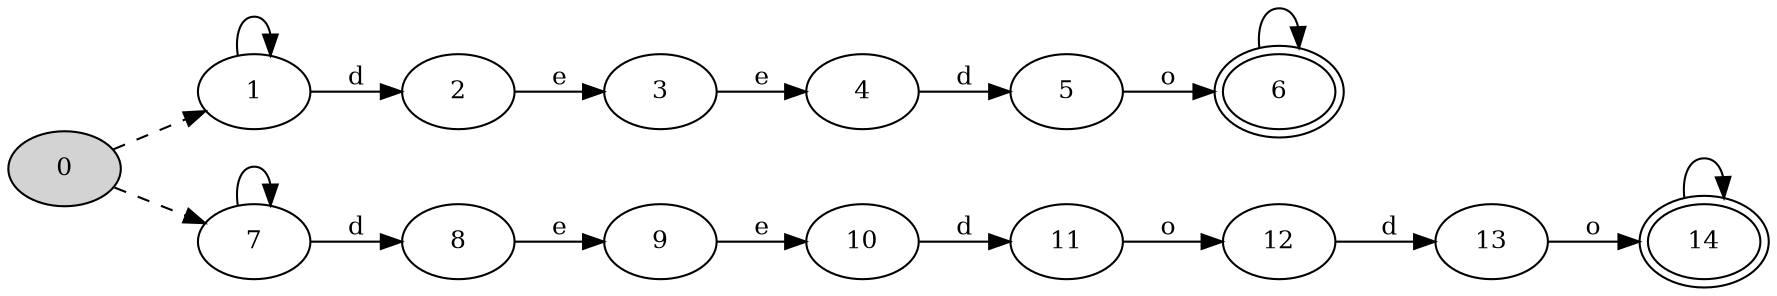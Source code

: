 digraph "SFA" {
rankdir=LR;

//Initial state
node [style = filled, shape = ellipse, peripheries = 1, fillcolor = "#d3d3d3ff", fontsize = 12]
0

//Final states
node [style = filled, shape = ellipse, peripheries = 2, fillcolor = white, fontsize = 12]
6
14

//Other states
node [style = filled, shape = ellipse, peripheries = 1, fillcolor = white, fontsize = 12]
1
2
3
4
5
7
8
9
10
11
12
13

//Transitions
0 -> 1 [label = "", style = dashed, fontsize = 12 ];
0 -> 7 [label = "", style = dashed, fontsize = 12 ];
1 -> 2 [label = "d", fontsize = 12 ];
1 -> 1 [label = "", fontsize = 12 ];
2 -> 3 [label = "e", fontsize = 12 ];
3 -> 4 [label = "e", fontsize = 12 ];
4 -> 5 [label = "d", fontsize = 12 ];
5 -> 6 [label = "o", fontsize = 12 ];
6 -> 6 [label = "", fontsize = 12 ];
7 -> 8 [label = "d", fontsize = 12 ];
7 -> 7 [label = "", fontsize = 12 ];
8 -> 9 [label = "e", fontsize = 12 ];
9 -> 10 [label = "e", fontsize = 12 ];
10 -> 11 [label = "d", fontsize = 12 ];
11 -> 12 [label = "o", fontsize = 12 ];
12 -> 13 [label = "d", fontsize = 12 ];
13 -> 14 [label = "o", fontsize = 12 ];
14 -> 14 [label = "", fontsize = 12 ];
}
